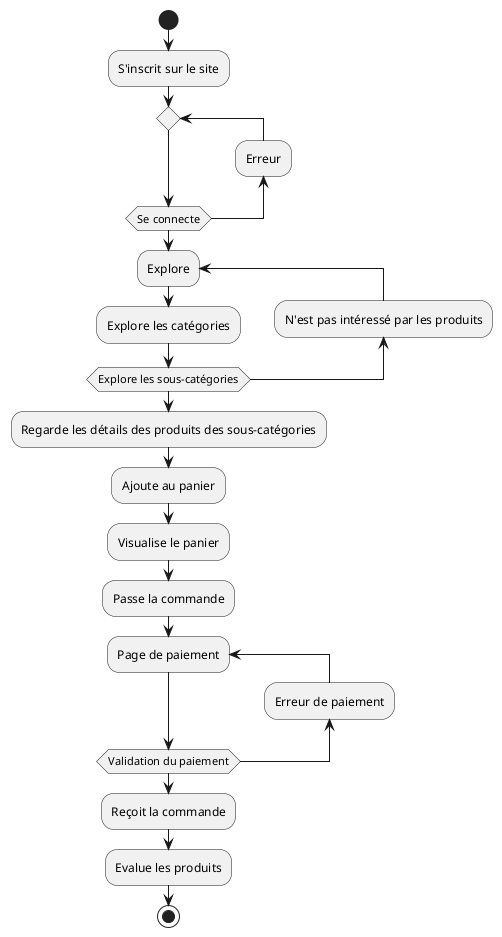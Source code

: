 @startuml VillageGreen
start
    :S'inscrit sur le site;
repeat
    backward:Erreur;
repeat while (Se connecte)
    repeat:Explore;
    backward:N'est pas intéressé par les produits;
    :Explore les catégories;
repeat while (Explore les sous-catégories)
    :Regarde les détails des produits des sous-catégories;
    :Ajoute au panier;
    :Visualise le panier;
    :Passe la commande;
repeat:Page de paiement;
    backward:Erreur de paiement;
repeat while(Validation du paiement)

:Reçoit la commande;
    :Evalue les produits;
stop
@enduml
